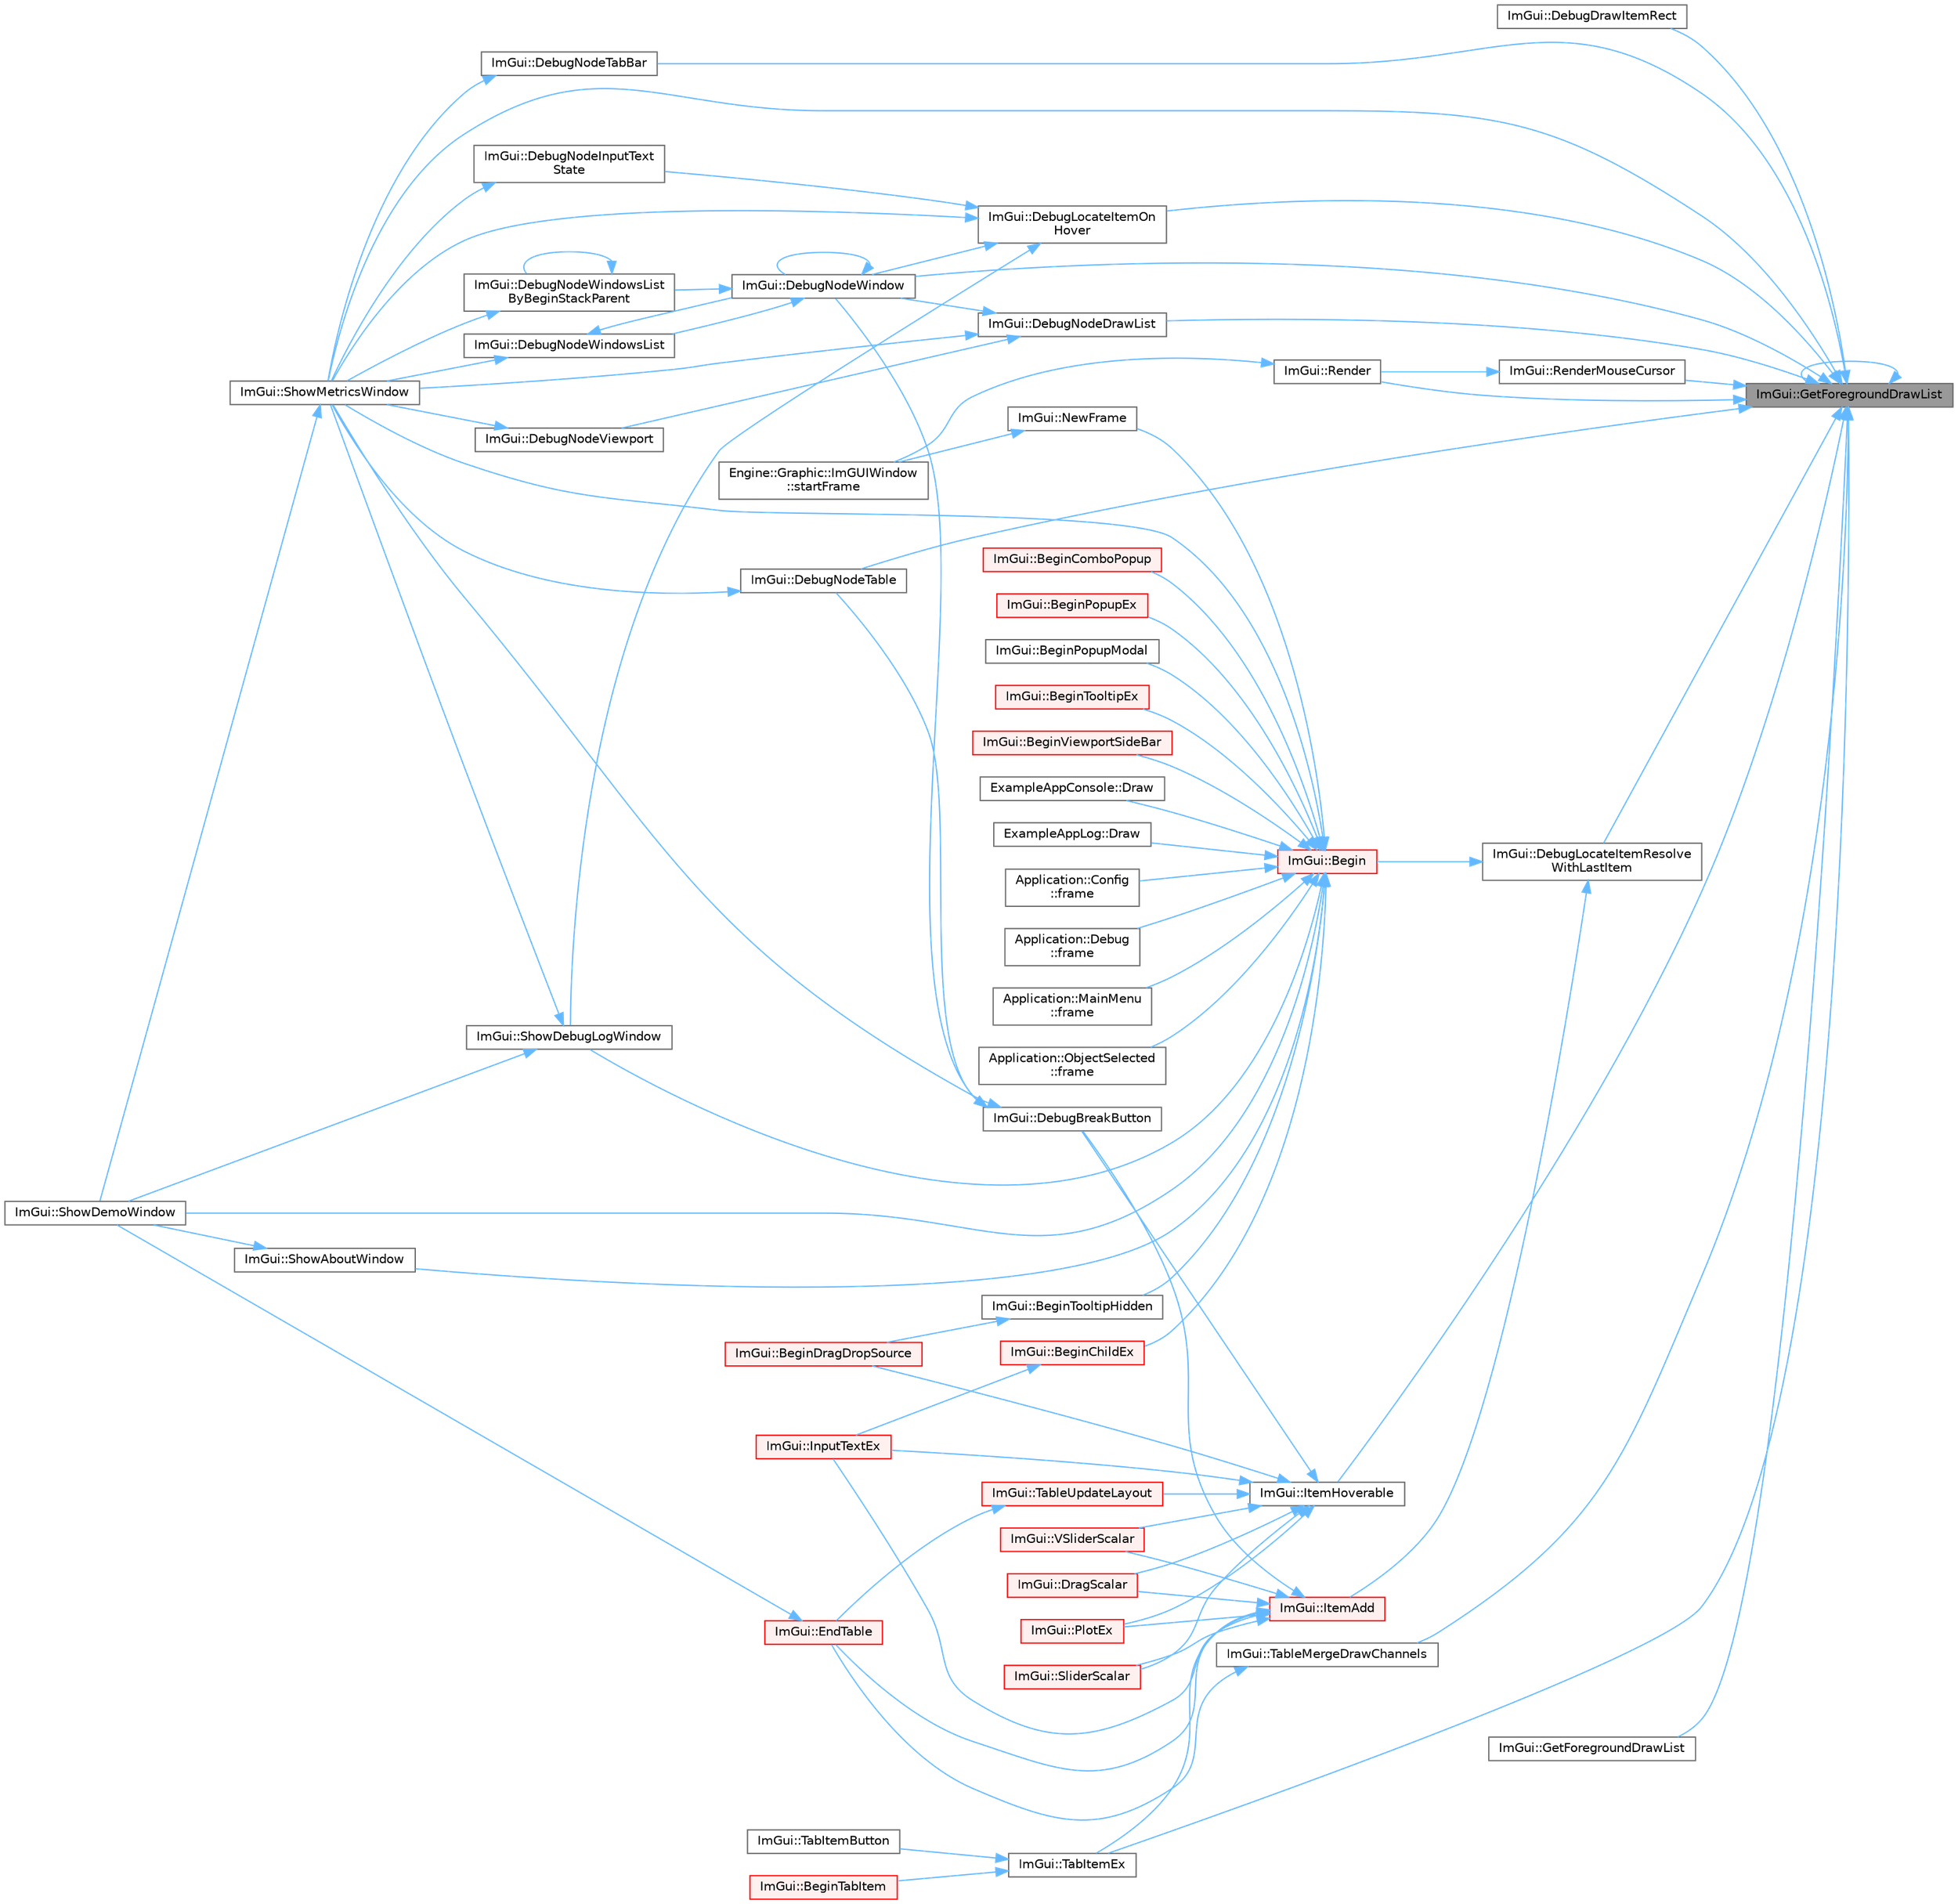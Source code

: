 digraph "ImGui::GetForegroundDrawList"
{
 // LATEX_PDF_SIZE
  bgcolor="transparent";
  edge [fontname=Helvetica,fontsize=10,labelfontname=Helvetica,labelfontsize=10];
  node [fontname=Helvetica,fontsize=10,shape=box,height=0.2,width=0.4];
  rankdir="RL";
  Node1 [id="Node000001",label="ImGui::GetForegroundDrawList",height=0.2,width=0.4,color="gray40", fillcolor="grey60", style="filled", fontcolor="black",tooltip=" "];
  Node1 -> Node2 [id="edge1_Node000001_Node000002",dir="back",color="steelblue1",style="solid",tooltip=" "];
  Node2 [id="Node000002",label="ImGui::DebugDrawItemRect",height=0.2,width=0.4,color="grey40", fillcolor="white", style="filled",URL="$namespace_im_gui.html#acdcfb1608a3e75c4700427f81c0a52ac",tooltip=" "];
  Node1 -> Node3 [id="edge2_Node000001_Node000003",dir="back",color="steelblue1",style="solid",tooltip=" "];
  Node3 [id="Node000003",label="ImGui::DebugLocateItemOn\lHover",height=0.2,width=0.4,color="grey40", fillcolor="white", style="filled",URL="$namespace_im_gui.html#a76cc1722d10c66a7d5bb7e794487a0aa",tooltip=" "];
  Node3 -> Node4 [id="edge3_Node000003_Node000004",dir="back",color="steelblue1",style="solid",tooltip=" "];
  Node4 [id="Node000004",label="ImGui::DebugNodeInputText\lState",height=0.2,width=0.4,color="grey40", fillcolor="white", style="filled",URL="$namespace_im_gui.html#ab85df47e899ab32dbdd5089f40e3802f",tooltip=" "];
  Node4 -> Node5 [id="edge4_Node000004_Node000005",dir="back",color="steelblue1",style="solid",tooltip=" "];
  Node5 [id="Node000005",label="ImGui::ShowMetricsWindow",height=0.2,width=0.4,color="grey40", fillcolor="white", style="filled",URL="$namespace_im_gui.html#afe7a28c6eb52fff3cc27d5a698fea4ff",tooltip=" "];
  Node5 -> Node6 [id="edge5_Node000005_Node000006",dir="back",color="steelblue1",style="solid",tooltip=" "];
  Node6 [id="Node000006",label="ImGui::ShowDemoWindow",height=0.2,width=0.4,color="grey40", fillcolor="white", style="filled",URL="$namespace_im_gui.html#af95643a0ce4893b9e57c12991922fb18",tooltip=" "];
  Node3 -> Node7 [id="edge6_Node000003_Node000007",dir="back",color="steelblue1",style="solid",tooltip=" "];
  Node7 [id="Node000007",label="ImGui::DebugNodeWindow",height=0.2,width=0.4,color="grey40", fillcolor="white", style="filled",URL="$namespace_im_gui.html#afcb602554925c5409977f0fb39f77e5d",tooltip=" "];
  Node7 -> Node7 [id="edge7_Node000007_Node000007",dir="back",color="steelblue1",style="solid",tooltip=" "];
  Node7 -> Node8 [id="edge8_Node000007_Node000008",dir="back",color="steelblue1",style="solid",tooltip=" "];
  Node8 [id="Node000008",label="ImGui::DebugNodeWindowsList",height=0.2,width=0.4,color="grey40", fillcolor="white", style="filled",URL="$namespace_im_gui.html#a8c2ed9f140c90d8eaca1e2cfd8f46142",tooltip=" "];
  Node8 -> Node7 [id="edge9_Node000008_Node000007",dir="back",color="steelblue1",style="solid",tooltip=" "];
  Node8 -> Node5 [id="edge10_Node000008_Node000005",dir="back",color="steelblue1",style="solid",tooltip=" "];
  Node7 -> Node9 [id="edge11_Node000007_Node000009",dir="back",color="steelblue1",style="solid",tooltip=" "];
  Node9 [id="Node000009",label="ImGui::DebugNodeWindowsList\lByBeginStackParent",height=0.2,width=0.4,color="grey40", fillcolor="white", style="filled",URL="$namespace_im_gui.html#a0fc8019faf3a1aec25b554384ad9e506",tooltip=" "];
  Node9 -> Node9 [id="edge12_Node000009_Node000009",dir="back",color="steelblue1",style="solid",tooltip=" "];
  Node9 -> Node5 [id="edge13_Node000009_Node000005",dir="back",color="steelblue1",style="solid",tooltip=" "];
  Node3 -> Node10 [id="edge14_Node000003_Node000010",dir="back",color="steelblue1",style="solid",tooltip=" "];
  Node10 [id="Node000010",label="ImGui::ShowDebugLogWindow",height=0.2,width=0.4,color="grey40", fillcolor="white", style="filled",URL="$namespace_im_gui.html#af1b39e70cac2e1b9e62dd3c9d154cbd6",tooltip=" "];
  Node10 -> Node6 [id="edge15_Node000010_Node000006",dir="back",color="steelblue1",style="solid",tooltip=" "];
  Node10 -> Node5 [id="edge16_Node000010_Node000005",dir="back",color="steelblue1",style="solid",tooltip=" "];
  Node3 -> Node5 [id="edge17_Node000003_Node000005",dir="back",color="steelblue1",style="solid",tooltip=" "];
  Node1 -> Node11 [id="edge18_Node000001_Node000011",dir="back",color="steelblue1",style="solid",tooltip=" "];
  Node11 [id="Node000011",label="ImGui::DebugLocateItemResolve\lWithLastItem",height=0.2,width=0.4,color="grey40", fillcolor="white", style="filled",URL="$namespace_im_gui.html#ae8ab0d7dfc90af8e82db3ed9e7829219",tooltip=" "];
  Node11 -> Node12 [id="edge19_Node000011_Node000012",dir="back",color="steelblue1",style="solid",tooltip=" "];
  Node12 [id="Node000012",label="ImGui::Begin",height=0.2,width=0.4,color="red", fillcolor="#FFF0F0", style="filled",URL="$namespace_im_gui.html#a581e58db0bc930bafa4a5d23093a2b99",tooltip=" "];
  Node12 -> Node13 [id="edge20_Node000012_Node000013",dir="back",color="steelblue1",style="solid",tooltip=" "];
  Node13 [id="Node000013",label="ImGui::BeginChildEx",height=0.2,width=0.4,color="red", fillcolor="#FFF0F0", style="filled",URL="$namespace_im_gui.html#ac36ecce0443f0b45a48484d85f653ae2",tooltip=" "];
  Node13 -> Node26 [id="edge21_Node000013_Node000026",dir="back",color="steelblue1",style="solid",tooltip=" "];
  Node26 [id="Node000026",label="ImGui::InputTextEx",height=0.2,width=0.4,color="red", fillcolor="#FFF0F0", style="filled",URL="$namespace_im_gui.html#af89af17ecc11653f25fea1e50e195de6",tooltip=" "];
  Node12 -> Node81 [id="edge22_Node000012_Node000081",dir="back",color="steelblue1",style="solid",tooltip=" "];
  Node81 [id="Node000081",label="ImGui::BeginComboPopup",height=0.2,width=0.4,color="red", fillcolor="#FFF0F0", style="filled",URL="$namespace_im_gui.html#a6ecb51142fcb72cd19ff002c3a7d8e25",tooltip=" "];
  Node12 -> Node85 [id="edge23_Node000012_Node000085",dir="back",color="steelblue1",style="solid",tooltip=" "];
  Node85 [id="Node000085",label="ImGui::BeginPopupEx",height=0.2,width=0.4,color="red", fillcolor="#FFF0F0", style="filled",URL="$namespace_im_gui.html#a89da3a22300e8293257b6cfdf1b83b7a",tooltip=" "];
  Node12 -> Node105 [id="edge24_Node000012_Node000105",dir="back",color="steelblue1",style="solid",tooltip=" "];
  Node105 [id="Node000105",label="ImGui::BeginPopupModal",height=0.2,width=0.4,color="grey40", fillcolor="white", style="filled",URL="$namespace_im_gui.html#a6d840f615c198c2342968f733fda11b3",tooltip=" "];
  Node12 -> Node106 [id="edge25_Node000012_Node000106",dir="back",color="steelblue1",style="solid",tooltip=" "];
  Node106 [id="Node000106",label="ImGui::BeginTooltipEx",height=0.2,width=0.4,color="red", fillcolor="#FFF0F0", style="filled",URL="$namespace_im_gui.html#a18b17a0b20c3f2a16068b84210cfded4",tooltip=" "];
  Node12 -> Node131 [id="edge26_Node000012_Node000131",dir="back",color="steelblue1",style="solid",tooltip=" "];
  Node131 [id="Node000131",label="ImGui::BeginTooltipHidden",height=0.2,width=0.4,color="grey40", fillcolor="white", style="filled",URL="$namespace_im_gui.html#a2c44a13b5e210dbfc7de98024c25db8e",tooltip=" "];
  Node131 -> Node112 [id="edge27_Node000131_Node000112",dir="back",color="steelblue1",style="solid",tooltip=" "];
  Node112 [id="Node000112",label="ImGui::BeginDragDropSource",height=0.2,width=0.4,color="red", fillcolor="#FFF0F0", style="filled",URL="$namespace_im_gui.html#ac2609b0f034d3bcd8d70d26df8694eaa",tooltip=" "];
  Node12 -> Node132 [id="edge28_Node000012_Node000132",dir="back",color="steelblue1",style="solid",tooltip=" "];
  Node132 [id="Node000132",label="ImGui::BeginViewportSideBar",height=0.2,width=0.4,color="red", fillcolor="#FFF0F0", style="filled",URL="$namespace_im_gui.html#a4216382dd5ad6c17e183f9f894db2e15",tooltip=" "];
  Node12 -> Node17 [id="edge29_Node000012_Node000017",dir="back",color="steelblue1",style="solid",tooltip=" "];
  Node17 [id="Node000017",label="ExampleAppConsole::Draw",height=0.2,width=0.4,color="grey40", fillcolor="white", style="filled",URL="$struct_example_app_console.html#a0518a09c7e8648dd52c7c06df19ac17a",tooltip=" "];
  Node12 -> Node18 [id="edge30_Node000012_Node000018",dir="back",color="steelblue1",style="solid",tooltip=" "];
  Node18 [id="Node000018",label="ExampleAppLog::Draw",height=0.2,width=0.4,color="grey40", fillcolor="white", style="filled",URL="$struct_example_app_log.html#a5ad3a4bdb89171b84aeaff96948a1f77",tooltip=" "];
  Node12 -> Node35 [id="edge31_Node000012_Node000035",dir="back",color="steelblue1",style="solid",tooltip=" "];
  Node35 [id="Node000035",label="Application::Config\l::frame",height=0.2,width=0.4,color="grey40", fillcolor="white", style="filled",URL="$class_application_1_1_config.html#a291cc3a874949e121dcf83a3f90681bc",tooltip=" "];
  Node12 -> Node134 [id="edge32_Node000012_Node000134",dir="back",color="steelblue1",style="solid",tooltip=" "];
  Node134 [id="Node000134",label="Application::Debug\l::frame",height=0.2,width=0.4,color="grey40", fillcolor="white", style="filled",URL="$class_application_1_1_debug.html#a26339829cae3b768474358c34eb8ab23",tooltip=" "];
  Node12 -> Node135 [id="edge33_Node000012_Node000135",dir="back",color="steelblue1",style="solid",tooltip=" "];
  Node135 [id="Node000135",label="Application::MainMenu\l::frame",height=0.2,width=0.4,color="grey40", fillcolor="white", style="filled",URL="$class_application_1_1_main_menu.html#a868fe54ddb269b9ab03f0d7d068dd698",tooltip=" "];
  Node12 -> Node38 [id="edge34_Node000012_Node000038",dir="back",color="steelblue1",style="solid",tooltip=" "];
  Node38 [id="Node000038",label="Application::ObjectSelected\l::frame",height=0.2,width=0.4,color="grey40", fillcolor="white", style="filled",URL="$class_application_1_1_object_selected.html#a30dd507edcc6c76dd65cc0cf9dda010a",tooltip=" "];
  Node12 -> Node136 [id="edge35_Node000012_Node000136",dir="back",color="steelblue1",style="solid",tooltip=" "];
  Node136 [id="Node000136",label="ImGui::NewFrame",height=0.2,width=0.4,color="grey40", fillcolor="white", style="filled",URL="$namespace_im_gui.html#ab3f1fc018f903b7ad79fd10663375774",tooltip=" "];
  Node136 -> Node125 [id="edge36_Node000136_Node000125",dir="back",color="steelblue1",style="solid",tooltip=" "];
  Node125 [id="Node000125",label="Engine::Graphic::ImGUIWindow\l::startFrame",height=0.2,width=0.4,color="grey40", fillcolor="white", style="filled",URL="$class_engine_1_1_graphic_1_1_im_g_u_i_window.html#a9ca05f8fa30f8ee342d254eb0d34948a",tooltip=" "];
  Node12 -> Node19 [id="edge37_Node000012_Node000019",dir="back",color="steelblue1",style="solid",tooltip=" "];
  Node19 [id="Node000019",label="ImGui::ShowAboutWindow",height=0.2,width=0.4,color="grey40", fillcolor="white", style="filled",URL="$namespace_im_gui.html#ac297462e33309d0540fa459bccdc9304",tooltip=" "];
  Node19 -> Node6 [id="edge38_Node000019_Node000006",dir="back",color="steelblue1",style="solid",tooltip=" "];
  Node12 -> Node10 [id="edge39_Node000012_Node000010",dir="back",color="steelblue1",style="solid",tooltip=" "];
  Node12 -> Node6 [id="edge40_Node000012_Node000006",dir="back",color="steelblue1",style="solid",tooltip=" "];
  Node12 -> Node5 [id="edge41_Node000012_Node000005",dir="back",color="steelblue1",style="solid",tooltip=" "];
  Node11 -> Node137 [id="edge42_Node000011_Node000137",dir="back",color="steelblue1",style="solid",tooltip=" "];
  Node137 [id="Node000137",label="ImGui::ItemAdd",height=0.2,width=0.4,color="red", fillcolor="#FFF0F0", style="filled",URL="$namespace_im_gui.html#a5de8ecd4c80efdca1af7329a2a48121c",tooltip=" "];
  Node137 -> Node109 [id="edge43_Node000137_Node000109",dir="back",color="steelblue1",style="solid",tooltip=" "];
  Node109 [id="Node000109",label="ImGui::DebugBreakButton",height=0.2,width=0.4,color="grey40", fillcolor="white", style="filled",URL="$namespace_im_gui.html#ac2e737b701b4d252a54006a4c4214928",tooltip=" "];
  Node109 -> Node110 [id="edge44_Node000109_Node000110",dir="back",color="steelblue1",style="solid",tooltip=" "];
  Node110 [id="Node000110",label="ImGui::DebugNodeTable",height=0.2,width=0.4,color="grey40", fillcolor="white", style="filled",URL="$namespace_im_gui.html#ae944ffc599add73d6f3220165475ffd8",tooltip=" "];
  Node110 -> Node5 [id="edge45_Node000110_Node000005",dir="back",color="steelblue1",style="solid",tooltip=" "];
  Node109 -> Node7 [id="edge46_Node000109_Node000007",dir="back",color="steelblue1",style="solid",tooltip=" "];
  Node109 -> Node5 [id="edge47_Node000109_Node000005",dir="back",color="steelblue1",style="solid",tooltip=" "];
  Node137 -> Node55 [id="edge48_Node000137_Node000055",dir="back",color="steelblue1",style="solid",tooltip=" "];
  Node55 [id="Node000055",label="ImGui::DragScalar",height=0.2,width=0.4,color="red", fillcolor="#FFF0F0", style="filled",URL="$namespace_im_gui.html#a17d8926e8f44a6d00575b12081c51fe0",tooltip=" "];
  Node137 -> Node96 [id="edge49_Node000137_Node000096",dir="back",color="steelblue1",style="solid",tooltip=" "];
  Node96 [id="Node000096",label="ImGui::EndTable",height=0.2,width=0.4,color="red", fillcolor="#FFF0F0", style="filled",URL="$namespace_im_gui.html#a9c70aaa6464c2e51e6f3342da133ada1",tooltip=" "];
  Node96 -> Node6 [id="edge50_Node000096_Node000006",dir="back",color="steelblue1",style="solid",tooltip=" "];
  Node137 -> Node26 [id="edge51_Node000137_Node000026",dir="back",color="steelblue1",style="solid",tooltip=" "];
  Node137 -> Node126 [id="edge52_Node000137_Node000126",dir="back",color="steelblue1",style="solid",tooltip=" "];
  Node126 [id="Node000126",label="ImGui::PlotEx",height=0.2,width=0.4,color="red", fillcolor="#FFF0F0", style="filled",URL="$namespace_im_gui.html#afb3147b9a00e396e0b11a1bfe24b8f42",tooltip=" "];
  Node137 -> Node69 [id="edge53_Node000137_Node000069",dir="back",color="steelblue1",style="solid",tooltip=" "];
  Node69 [id="Node000069",label="ImGui::SliderScalar",height=0.2,width=0.4,color="red", fillcolor="#FFF0F0", style="filled",URL="$namespace_im_gui.html#afdd7faa9a69f75b8d674cdc207441bea",tooltip=" "];
  Node137 -> Node117 [id="edge54_Node000137_Node000117",dir="back",color="steelblue1",style="solid",tooltip=" "];
  Node117 [id="Node000117",label="ImGui::TabItemEx",height=0.2,width=0.4,color="grey40", fillcolor="white", style="filled",URL="$namespace_im_gui.html#a4e0986fc689e7855cd9a9099dc87dac5",tooltip=" "];
  Node117 -> Node118 [id="edge55_Node000117_Node000118",dir="back",color="steelblue1",style="solid",tooltip=" "];
  Node118 [id="Node000118",label="ImGui::BeginTabItem",height=0.2,width=0.4,color="red", fillcolor="#FFF0F0", style="filled",URL="$namespace_im_gui.html#a4cee1ccc9018a298cfff90a704bde8ca",tooltip=" "];
  Node117 -> Node119 [id="edge56_Node000117_Node000119",dir="back",color="steelblue1",style="solid",tooltip=" "];
  Node119 [id="Node000119",label="ImGui::TabItemButton",height=0.2,width=0.4,color="grey40", fillcolor="white", style="filled",URL="$namespace_im_gui.html#a1dbc539ac5b49e9445c4573607e6d60d",tooltip=" "];
  Node137 -> Node231 [id="edge57_Node000137_Node000231",dir="back",color="steelblue1",style="solid",tooltip=" "];
  Node231 [id="Node000231",label="ImGui::VSliderScalar",height=0.2,width=0.4,color="red", fillcolor="#FFF0F0", style="filled",URL="$namespace_im_gui.html#a6ad24ca37a530d43f9d1c727d94e4829",tooltip=" "];
  Node1 -> Node144 [id="edge58_Node000001_Node000144",dir="back",color="steelblue1",style="solid",tooltip=" "];
  Node144 [id="Node000144",label="ImGui::DebugNodeDrawList",height=0.2,width=0.4,color="grey40", fillcolor="white", style="filled",URL="$namespace_im_gui.html#af7b5e35566da44ac1ea8a7e1b9d9d574",tooltip=" "];
  Node144 -> Node145 [id="edge59_Node000144_Node000145",dir="back",color="steelblue1",style="solid",tooltip=" "];
  Node145 [id="Node000145",label="ImGui::DebugNodeViewport",height=0.2,width=0.4,color="grey40", fillcolor="white", style="filled",URL="$namespace_im_gui.html#aa5e5f50f28c04a26264c0943c7281171",tooltip=" "];
  Node145 -> Node5 [id="edge60_Node000145_Node000005",dir="back",color="steelblue1",style="solid",tooltip=" "];
  Node144 -> Node7 [id="edge61_Node000144_Node000007",dir="back",color="steelblue1",style="solid",tooltip=" "];
  Node144 -> Node5 [id="edge62_Node000144_Node000005",dir="back",color="steelblue1",style="solid",tooltip=" "];
  Node1 -> Node152 [id="edge63_Node000001_Node000152",dir="back",color="steelblue1",style="solid",tooltip=" "];
  Node152 [id="Node000152",label="ImGui::DebugNodeTabBar",height=0.2,width=0.4,color="grey40", fillcolor="white", style="filled",URL="$namespace_im_gui.html#ac5f1a2b50c26c83d3df78d94e95f0bd0",tooltip=" "];
  Node152 -> Node5 [id="edge64_Node000152_Node000005",dir="back",color="steelblue1",style="solid",tooltip=" "];
  Node1 -> Node110 [id="edge65_Node000001_Node000110",dir="back",color="steelblue1",style="solid",tooltip=" "];
  Node1 -> Node7 [id="edge66_Node000001_Node000007",dir="back",color="steelblue1",style="solid",tooltip=" "];
  Node1 -> Node1 [id="edge67_Node000001_Node000001",dir="back",color="steelblue1",style="solid",tooltip=" "];
  Node1 -> Node234 [id="edge68_Node000001_Node000234",dir="back",color="steelblue1",style="solid",tooltip=" "];
  Node234 [id="Node000234",label="ImGui::GetForegroundDrawList",height=0.2,width=0.4,color="grey40", fillcolor="white", style="filled",URL="$namespace_im_gui.html#a9aa9a370e4d66959398a0833db4a7508",tooltip=" "];
  Node1 -> Node235 [id="edge69_Node000001_Node000235",dir="back",color="steelblue1",style="solid",tooltip=" "];
  Node235 [id="Node000235",label="ImGui::ItemHoverable",height=0.2,width=0.4,color="grey40", fillcolor="white", style="filled",URL="$namespace_im_gui.html#a1d7304e335dbe35c4d97b67854111ed2",tooltip=" "];
  Node235 -> Node112 [id="edge70_Node000235_Node000112",dir="back",color="steelblue1",style="solid",tooltip=" "];
  Node235 -> Node109 [id="edge71_Node000235_Node000109",dir="back",color="steelblue1",style="solid",tooltip=" "];
  Node235 -> Node55 [id="edge72_Node000235_Node000055",dir="back",color="steelblue1",style="solid",tooltip=" "];
  Node235 -> Node26 [id="edge73_Node000235_Node000026",dir="back",color="steelblue1",style="solid",tooltip=" "];
  Node235 -> Node126 [id="edge74_Node000235_Node000126",dir="back",color="steelblue1",style="solid",tooltip=" "];
  Node235 -> Node69 [id="edge75_Node000235_Node000069",dir="back",color="steelblue1",style="solid",tooltip=" "];
  Node235 -> Node95 [id="edge76_Node000235_Node000095",dir="back",color="steelblue1",style="solid",tooltip=" "];
  Node95 [id="Node000095",label="ImGui::TableUpdateLayout",height=0.2,width=0.4,color="red", fillcolor="#FFF0F0", style="filled",URL="$namespace_im_gui.html#a890d76a0ec9efc98765c226884e3e32a",tooltip=" "];
  Node95 -> Node96 [id="edge77_Node000095_Node000096",dir="back",color="steelblue1",style="solid",tooltip=" "];
  Node235 -> Node231 [id="edge78_Node000235_Node000231",dir="back",color="steelblue1",style="solid",tooltip=" "];
  Node1 -> Node124 [id="edge79_Node000001_Node000124",dir="back",color="steelblue1",style="solid",tooltip=" "];
  Node124 [id="Node000124",label="ImGui::Render",height=0.2,width=0.4,color="grey40", fillcolor="white", style="filled",URL="$namespace_im_gui.html#ab51a164f547317c16c441f1599e3946d",tooltip=" "];
  Node124 -> Node125 [id="edge80_Node000124_Node000125",dir="back",color="steelblue1",style="solid",tooltip=" "];
  Node1 -> Node236 [id="edge81_Node000001_Node000236",dir="back",color="steelblue1",style="solid",tooltip=" "];
  Node236 [id="Node000236",label="ImGui::RenderMouseCursor",height=0.2,width=0.4,color="grey40", fillcolor="white", style="filled",URL="$namespace_im_gui.html#ade001ee6028075c9c1e2bd3f0395b920",tooltip=" "];
  Node236 -> Node124 [id="edge82_Node000236_Node000124",dir="back",color="steelblue1",style="solid",tooltip=" "];
  Node1 -> Node5 [id="edge83_Node000001_Node000005",dir="back",color="steelblue1",style="solid",tooltip=" "];
  Node1 -> Node117 [id="edge84_Node000001_Node000117",dir="back",color="steelblue1",style="solid",tooltip=" "];
  Node1 -> Node237 [id="edge85_Node000001_Node000237",dir="back",color="steelblue1",style="solid",tooltip=" "];
  Node237 [id="Node000237",label="ImGui::TableMergeDrawChannels",height=0.2,width=0.4,color="grey40", fillcolor="white", style="filled",URL="$namespace_im_gui.html#a0bf2259f81cd376b6790fe13dea70a22",tooltip=" "];
  Node237 -> Node96 [id="edge86_Node000237_Node000096",dir="back",color="steelblue1",style="solid",tooltip=" "];
}
